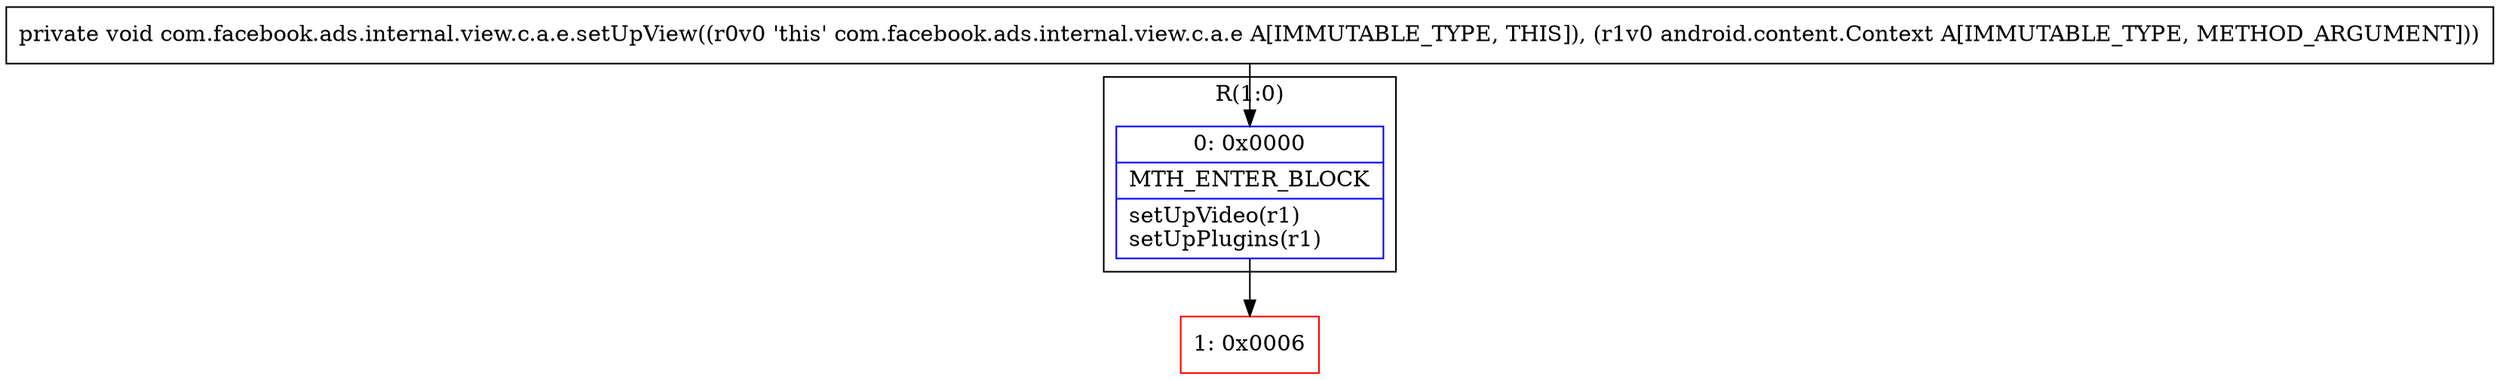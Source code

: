 digraph "CFG forcom.facebook.ads.internal.view.c.a.e.setUpView(Landroid\/content\/Context;)V" {
subgraph cluster_Region_599923107 {
label = "R(1:0)";
node [shape=record,color=blue];
Node_0 [shape=record,label="{0\:\ 0x0000|MTH_ENTER_BLOCK\l|setUpVideo(r1)\lsetUpPlugins(r1)\l}"];
}
Node_1 [shape=record,color=red,label="{1\:\ 0x0006}"];
MethodNode[shape=record,label="{private void com.facebook.ads.internal.view.c.a.e.setUpView((r0v0 'this' com.facebook.ads.internal.view.c.a.e A[IMMUTABLE_TYPE, THIS]), (r1v0 android.content.Context A[IMMUTABLE_TYPE, METHOD_ARGUMENT])) }"];
MethodNode -> Node_0;
Node_0 -> Node_1;
}

